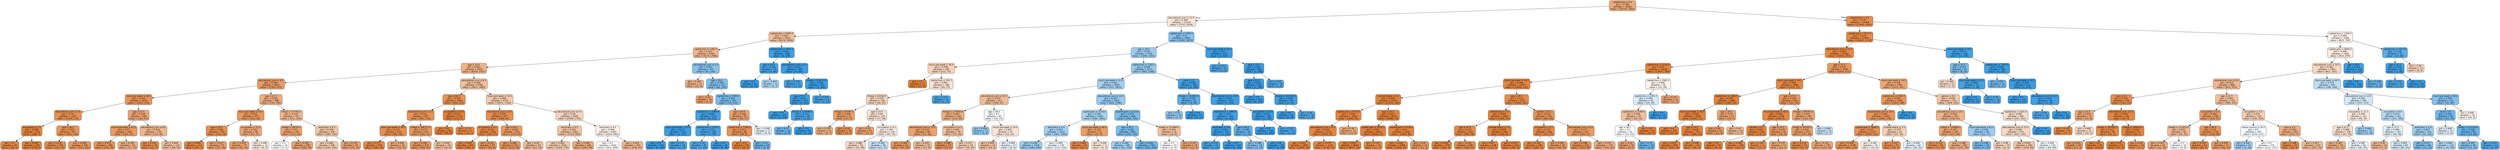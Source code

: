 digraph Tree {
node [shape=box, style="filled, rounded", color="black", fontname="helvetica"] ;
edge [fontname="helvetica"] ;
0 [label=<relationship &le; 0.5<br/>gini = 0.366<br/>samples = 32561<br/>value = [24720, 7841]>, fillcolor="#eda978"] ;
1 [label=<educational_num &le; 12.5<br/>gini = 0.495<br/>samples = 13193<br/>value = [7275, 5918]>, fillcolor="#fae7da"] ;
0 -> 1 [labeldistance=2.5, labelangle=45, headlabel="True"] ;
2 [label=<capital-gain &le; 5095.5<br/>gini = 0.442<br/>samples = 9224<br/>value = [6178, 3046]>, fillcolor="#f2bf9b"] ;
1 -> 2 ;
3 [label=<capital-loss &le; 1782.5<br/>gini = 0.417<br/>samples = 8766<br/>value = [6170, 2596]>, fillcolor="#f0b68c"] ;
2 -> 3 ;
4 [label=<age &le; 35.5<br/>gini = 0.403<br/>samples = 8435<br/>value = [6078, 2357]>, fillcolor="#efb286"] ;
3 -> 4 ;
5 [label=<educational_num &le; 9.5<br/>gini = 0.294<br/>samples = 2637<br/>value = [2165, 472]>, fillcolor="#eb9c64"] ;
4 -> 5 ;
6 [label=<hours-per-week &le; 48.5<br/>gini = 0.229<br/>samples = 1639<br/>value = [1423, 216]>, fillcolor="#e99457"] ;
5 -> 6 ;
7 [label=<educational_num &le; 7.5<br/>gini = 0.19<br/>samples = 1253<br/>value = [1120, 133]>, fillcolor="#e89051"] ;
6 -> 7 ;
8 [label=<occupation &le; 2.5<br/>gini = 0.049<br/>samples = 276<br/>value = [269, 7]>, fillcolor="#e6843e"] ;
7 -> 8 ;
9 [label=<gini = 0.1<br/>samples = 95<br/>value = [90, 5]>, fillcolor="#e68844"] ;
8 -> 9 ;
10 [label=<gini = 0.022<br/>samples = 181<br/>value = [179, 2]>, fillcolor="#e5823b"] ;
8 -> 10 ;
11 [label=<age &le; 28.5<br/>gini = 0.225<br/>samples = 977<br/>value = [851, 126]>, fillcolor="#e99456"] ;
7 -> 11 ;
12 [label=<gini = 0.134<br/>samples = 347<br/>value = [322, 25]>, fillcolor="#e78b48"] ;
11 -> 12 ;
13 [label=<gini = 0.269<br/>samples = 630<br/>value = [529, 101]>, fillcolor="#ea995f"] ;
11 -> 13 ;
14 [label=<age &le; 31.5<br/>gini = 0.338<br/>samples = 386<br/>value = [303, 83]>, fillcolor="#eca46f"] ;
6 -> 14 ;
15 [label=<hours-per-week &le; 63.5<br/>gini = 0.27<br/>samples = 230<br/>value = [193, 37]>, fillcolor="#ea995f"] ;
14 -> 15 ;
16 [label=<gini = 0.231<br/>samples = 180<br/>value = [156, 24]>, fillcolor="#e99457"] ;
15 -> 16 ;
17 [label=<gini = 0.385<br/>samples = 50<br/>value = [37, 13]>, fillcolor="#eead7f"] ;
15 -> 17 ;
18 [label=<educational_num &le; 8.5<br/>gini = 0.416<br/>samples = 156<br/>value = [110, 46]>, fillcolor="#f0b68c"] ;
14 -> 18 ;
19 [label=<gini = 0.153<br/>samples = 24<br/>value = [22, 2]>, fillcolor="#e78c4b"] ;
18 -> 19 ;
20 [label=<gini = 0.444<br/>samples = 132<br/>value = [88, 44]>, fillcolor="#f2c09c"] ;
18 -> 20 ;
21 [label=<age &le; 27.5<br/>gini = 0.381<br/>samples = 998<br/>value = [742, 256]>, fillcolor="#eeac7d"] ;
5 -> 21 ;
22 [label=<hours-per-week &le; 43.5<br/>gini = 0.252<br/>samples = 271<br/>value = [231, 40]>, fillcolor="#ea975b"] ;
21 -> 22 ;
23 [label=<age &le; 25.5<br/>gini = 0.186<br/>samples = 183<br/>value = [164, 19]>, fillcolor="#e89050"] ;
22 -> 23 ;
24 [label=<gini = 0.085<br/>samples = 112<br/>value = [107, 5]>, fillcolor="#e68742"] ;
23 -> 24 ;
25 [label=<gini = 0.317<br/>samples = 71<br/>value = [57, 14]>, fillcolor="#eba06a"] ;
23 -> 25 ;
26 [label=<occupation &le; 11.5<br/>gini = 0.363<br/>samples = 88<br/>value = [67, 21]>, fillcolor="#eda877"] ;
22 -> 26 ;
27 [label=<gini = 0.329<br/>samples = 77<br/>value = [61, 16]>, fillcolor="#eca26d"] ;
26 -> 27 ;
28 [label=<gini = 0.496<br/>samples = 11<br/>value = [6, 5]>, fillcolor="#fbeade"] ;
26 -> 28 ;
29 [label=<fnlwgt &le; 157762.5<br/>gini = 0.418<br/>samples = 727<br/>value = [511, 216]>, fillcolor="#f0b68d"] ;
21 -> 29 ;
30 [label=<fnlwgt &le; 28255.5<br/>gini = 0.34<br/>samples = 295<br/>value = [231, 64]>, fillcolor="#eca470"] ;
29 -> 30 ;
31 [label=<gini = 0.5<br/>samples = 10<br/>value = [5, 5]>, fillcolor="#ffffff"] ;
30 -> 31 ;
32 [label=<gini = 0.328<br/>samples = 285<br/>value = [226, 59]>, fillcolor="#eca26d"] ;
30 -> 32 ;
33 [label=<workclass &le; 4.5<br/>gini = 0.456<br/>samples = 432<br/>value = [280, 152]>, fillcolor="#f3c5a4"] ;
29 -> 33 ;
34 [label=<gini = 0.466<br/>samples = 385<br/>value = [243, 142]>, fillcolor="#f4cbad"] ;
33 -> 34 ;
35 [label=<gini = 0.335<br/>samples = 47<br/>value = [37, 10]>, fillcolor="#eca36f"] ;
33 -> 35 ;
36 [label=<educational_num &le; 8.5<br/>gini = 0.439<br/>samples = 5798<br/>value = [3913, 1885]>, fillcolor="#f2be98"] ;
4 -> 36 ;
37 [label=<age &le; 66.5<br/>gini = 0.202<br/>samples = 1063<br/>value = [942, 121]>, fillcolor="#e89152"] ;
36 -> 37 ;
38 [label=<educational_num &le; 5.5<br/>gini = 0.221<br/>samples = 947<br/>value = [827, 120]>, fillcolor="#e99356"] ;
37 -> 38 ;
39 [label=<hours-per-week &le; 49.5<br/>gini = 0.171<br/>samples = 510<br/>value = [462, 48]>, fillcolor="#e88e4e"] ;
38 -> 39 ;
40 [label=<gini = 0.117<br/>samples = 418<br/>value = [392, 26]>, fillcolor="#e78946"] ;
39 -> 40 ;
41 [label=<gini = 0.364<br/>samples = 92<br/>value = [70, 22]>, fillcolor="#eda977"] ;
39 -> 41 ;
42 [label=<fnlwgt &le; 368771.5<br/>gini = 0.275<br/>samples = 437<br/>value = [365, 72]>, fillcolor="#ea9a60"] ;
38 -> 42 ;
43 [label=<gini = 0.262<br/>samples = 413<br/>value = [349, 64]>, fillcolor="#ea985d"] ;
42 -> 43 ;
44 [label=<gini = 0.444<br/>samples = 24<br/>value = [16, 8]>, fillcolor="#f2c09c"] ;
42 -> 44 ;
45 [label=<occupation &le; 10.5<br/>gini = 0.017<br/>samples = 116<br/>value = [115, 1]>, fillcolor="#e5823b"] ;
37 -> 45 ;
46 [label=<gini = 0.0<br/>samples = 99<br/>value = [99, 0]>, fillcolor="#e58139"] ;
45 -> 46 ;
47 [label=<gini = 0.111<br/>samples = 17<br/>value = [16, 1]>, fillcolor="#e78945"] ;
45 -> 47 ;
48 [label=<hours-per-week &le; 34.5<br/>gini = 0.468<br/>samples = 4735<br/>value = [2971, 1764]>, fillcolor="#f4ccaf"] ;
36 -> 48 ;
49 [label=<educational_num &le; 9.5<br/>gini = 0.185<br/>samples = 427<br/>value = [383, 44]>, fillcolor="#e88f50"] ;
48 -> 49 ;
50 [label=<occupation &le; 9.5<br/>gini = 0.107<br/>samples = 264<br/>value = [249, 15]>, fillcolor="#e78945"] ;
49 -> 50 ;
51 [label=<gini = 0.065<br/>samples = 207<br/>value = [200, 7]>, fillcolor="#e68540"] ;
50 -> 51 ;
52 [label=<gini = 0.241<br/>samples = 57<br/>value = [49, 8]>, fillcolor="#e99659"] ;
50 -> 52 ;
53 [label=<age &le; 69.5<br/>gini = 0.293<br/>samples = 163<br/>value = [134, 29]>, fillcolor="#eb9c64"] ;
49 -> 53 ;
54 [label=<gini = 0.248<br/>samples = 131<br/>value = [112, 19]>, fillcolor="#e9965b"] ;
53 -> 54 ;
55 [label=<gini = 0.43<br/>samples = 32<br/>value = [22, 10]>, fillcolor="#f1ba93"] ;
53 -> 55 ;
56 [label=<educational_num &le; 9.5<br/>gini = 0.48<br/>samples = 4308<br/>value = [2588, 1720]>, fillcolor="#f6d5bd"] ;
48 -> 56 ;
57 [label=<workclass &le; 4.5<br/>gini = 0.452<br/>samples = 2401<br/>value = [1572, 829]>, fillcolor="#f3c3a1"] ;
56 -> 57 ;
58 [label=<gini = 0.463<br/>samples = 2016<br/>value = [1281, 735]>, fillcolor="#f4c9ab"] ;
57 -> 58 ;
59 [label=<gini = 0.369<br/>samples = 385<br/>value = [291, 94]>, fillcolor="#edaa79"] ;
57 -> 59 ;
60 [label=<workclass &le; 4.5<br/>gini = 0.498<br/>samples = 1907<br/>value = [1016, 891]>, fillcolor="#fcefe7"] ;
56 -> 60 ;
61 [label=<gini = 0.5<br/>samples = 1616<br/>value = [812, 804]>, fillcolor="#fffefd"] ;
60 -> 61 ;
62 [label=<gini = 0.419<br/>samples = 291<br/>value = [204, 87]>, fillcolor="#f0b78d"] ;
60 -> 62 ;
63 [label=<educational_num &le; 4.5<br/>gini = 0.401<br/>samples = 331<br/>value = [92, 239]>, fillcolor="#85c3ef"] ;
3 -> 63 ;
64 [label=<gini = 0.408<br/>samples = 14<br/>value = [10, 4]>, fillcolor="#efb388"] ;
63 -> 64 ;
65 [label=<age &le; 26.5<br/>gini = 0.384<br/>samples = 317<br/>value = [82, 235]>, fillcolor="#7ebfee"] ;
63 -> 65 ;
66 [label=<gini = 0.32<br/>samples = 10<br/>value = [8, 2]>, fillcolor="#eca06a"] ;
65 -> 66 ;
67 [label=<capital-loss &le; 1989.5<br/>gini = 0.366<br/>samples = 307<br/>value = [74, 233]>, fillcolor="#78bced"] ;
65 -> 67 ;
68 [label=<capital-loss &le; 1894.5<br/>gini = 0.069<br/>samples = 224<br/>value = [8, 216]>, fillcolor="#40a1e6"] ;
67 -> 68 ;
69 [label=<hours-per-week &le; 57.5<br/>gini = 0.017<br/>samples = 118<br/>value = [1, 117]>, fillcolor="#3b9ee5"] ;
68 -> 69 ;
70 [label=<gini = 0.0<br/>samples = 102<br/>value = [0, 102]>, fillcolor="#399de5"] ;
69 -> 70 ;
71 [label=<gini = 0.117<br/>samples = 16<br/>value = [1, 15]>, fillcolor="#46a4e7"] ;
69 -> 71 ;
72 [label=<capital-loss &le; 1939.5<br/>gini = 0.123<br/>samples = 106<br/>value = [7, 99]>, fillcolor="#47a4e7"] ;
68 -> 72 ;
73 [label=<gini = 0.18<br/>samples = 70<br/>value = [7, 63]>, fillcolor="#4fa8e8"] ;
72 -> 73 ;
74 [label=<gini = 0.0<br/>samples = 36<br/>value = [0, 36]>, fillcolor="#399de5"] ;
72 -> 74 ;
75 [label=<age &le; 64.5<br/>gini = 0.326<br/>samples = 83<br/>value = [66, 17]>, fillcolor="#eca16c"] ;
67 -> 75 ;
76 [label=<capital-loss &le; 2396.0<br/>gini = 0.213<br/>samples = 66<br/>value = [58, 8]>, fillcolor="#e99254"] ;
75 -> 76 ;
77 [label=<gini = 0.0<br/>samples = 56<br/>value = [56, 0]>, fillcolor="#e58139"] ;
76 -> 77 ;
78 [label=<gini = 0.32<br/>samples = 10<br/>value = [2, 8]>, fillcolor="#6ab6ec"] ;
76 -> 78 ;
79 [label=<gini = 0.498<br/>samples = 17<br/>value = [8, 9]>, fillcolor="#e9f4fc"] ;
75 -> 79 ;
80 [label=<capital-gain &le; 7032.5<br/>gini = 0.034<br/>samples = 458<br/>value = [8, 450]>, fillcolor="#3d9fe5"] ;
2 -> 80 ;
81 [label=<age &le; 64.0<br/>gini = 0.104<br/>samples = 73<br/>value = [4, 69]>, fillcolor="#44a3e7"] ;
80 -> 81 ;
82 [label=<gini = 0.0<br/>samples = 62<br/>value = [0, 62]>, fillcolor="#399de5"] ;
81 -> 82 ;
83 [label=<gini = 0.463<br/>samples = 11<br/>value = [4, 7]>, fillcolor="#aad5f4"] ;
81 -> 83 ;
84 [label=<educational_num &le; 6.5<br/>gini = 0.021<br/>samples = 385<br/>value = [4, 381]>, fillcolor="#3b9ee5"] ;
80 -> 84 ;
85 [label=<gini = 0.142<br/>samples = 13<br/>value = [1, 12]>, fillcolor="#49a5e7"] ;
84 -> 85 ;
86 [label=<fnlwgt &le; 378137.0<br/>gini = 0.016<br/>samples = 372<br/>value = [3, 369]>, fillcolor="#3b9ee5"] ;
84 -> 86 ;
87 [label=<age &le; 61.5<br/>gini = 0.011<br/>samples = 357<br/>value = [2, 355]>, fillcolor="#3a9ee5"] ;
86 -> 87 ;
88 [label=<gini = 0.0<br/>samples = 329<br/>value = [0, 329]>, fillcolor="#399de5"] ;
87 -> 88 ;
89 [label=<fnlwgt &le; 118599.5<br/>gini = 0.133<br/>samples = 28<br/>value = [2, 26]>, fillcolor="#48a5e7"] ;
87 -> 89 ;
90 [label=<gini = 0.32<br/>samples = 10<br/>value = [2, 8]>, fillcolor="#6ab6ec"] ;
89 -> 90 ;
91 [label=<gini = 0.0<br/>samples = 18<br/>value = [0, 18]>, fillcolor="#399de5"] ;
89 -> 91 ;
92 [label=<gini = 0.124<br/>samples = 15<br/>value = [1, 14]>, fillcolor="#47a4e7"] ;
86 -> 92 ;
93 [label=<capital-gain &le; 5095.5<br/>gini = 0.4<br/>samples = 3969<br/>value = [1097, 2872]>, fillcolor="#85c2ef"] ;
1 -> 93 ;
94 [label=<age &le; 28.5<br/>gini = 0.439<br/>samples = 3356<br/>value = [1094, 2262]>, fillcolor="#99ccf2"] ;
93 -> 94 ;
95 [label=<hours-per-week &le; 36.5<br/>gini = 0.478<br/>samples = 185<br/>value = [112, 73]>, fillcolor="#f6d3ba"] ;
94 -> 95 ;
96 [label=<gini = 0.0<br/>samples = 17<br/>value = [17, 0]>, fillcolor="#e58139"] ;
95 -> 96 ;
97 [label=<capital-loss &le; 742.5<br/>gini = 0.491<br/>samples = 168<br/>value = [95, 73]>, fillcolor="#f9e2d1"] ;
95 -> 97 ;
98 [label=<fnlwgt &le; 62036.5<br/>gini = 0.479<br/>samples = 156<br/>value = [94, 62]>, fillcolor="#f6d4bc"] ;
97 -> 98 ;
99 [label=<fnlwgt &le; 43397.5<br/>gini = 0.308<br/>samples = 21<br/>value = [17, 4]>, fillcolor="#eb9f68"] ;
98 -> 99 ;
100 [label=<gini = 0.397<br/>samples = 11<br/>value = [8, 3]>, fillcolor="#efb083"] ;
99 -> 100 ;
101 [label=<gini = 0.18<br/>samples = 10<br/>value = [9, 1]>, fillcolor="#e88f4f"] ;
99 -> 101 ;
102 [label=<age &le; 24.5<br/>gini = 0.49<br/>samples = 135<br/>value = [77, 58]>, fillcolor="#f9e0ce"] ;
98 -> 102 ;
103 [label=<gini = 0.32<br/>samples = 15<br/>value = [12, 3]>, fillcolor="#eca06a"] ;
102 -> 103 ;
104 [label=<occupation &le; 9.5<br/>gini = 0.497<br/>samples = 120<br/>value = [65, 55]>, fillcolor="#fbece1"] ;
102 -> 104 ;
105 [label=<gini = 0.486<br/>samples = 91<br/>value = [53, 38]>, fillcolor="#f8dbc7"] ;
104 -> 105 ;
106 [label=<gini = 0.485<br/>samples = 29<br/>value = [12, 17]>, fillcolor="#c5e2f7"] ;
104 -> 106 ;
107 [label=<gini = 0.153<br/>samples = 12<br/>value = [1, 11]>, fillcolor="#4ba6e7"] ;
97 -> 107 ;
108 [label=<capital-loss &le; 1782.5<br/>gini = 0.428<br/>samples = 3171<br/>value = [982, 2189]>, fillcolor="#92c9f1"] ;
94 -> 108 ;
109 [label=<hours-per-week &le; 31.0<br/>gini = 0.451<br/>samples = 2825<br/>value = [972, 1853]>, fillcolor="#a1d0f3"] ;
108 -> 109 ;
110 [label=<educational_num &le; 14.5<br/>gini = 0.431<br/>samples = 213<br/>value = [146, 67]>, fillcolor="#f1bb94"] ;
109 -> 110 ;
111 [label=<fnlwgt &le; 177858.0<br/>gini = 0.387<br/>samples = 168<br/>value = [124, 44]>, fillcolor="#eeae7f"] ;
110 -> 111 ;
112 [label=<educational_num &le; 13.5<br/>gini = 0.323<br/>samples = 89<br/>value = [71, 18]>, fillcolor="#eca16b"] ;
111 -> 112 ;
113 [label=<gini = 0.264<br/>samples = 64<br/>value = [54, 10]>, fillcolor="#ea985e"] ;
112 -> 113 ;
114 [label=<gini = 0.435<br/>samples = 25<br/>value = [17, 8]>, fillcolor="#f1bc96"] ;
112 -> 114 ;
115 [label=<occupation &le; 6.5<br/>gini = 0.442<br/>samples = 79<br/>value = [53, 26]>, fillcolor="#f2bf9a"] ;
111 -> 115 ;
116 [label=<gini = 0.208<br/>samples = 17<br/>value = [15, 2]>, fillcolor="#e89253"] ;
115 -> 116 ;
117 [label=<gini = 0.475<br/>samples = 62<br/>value = [38, 24]>, fillcolor="#f5d1b6"] ;
115 -> 117 ;
118 [label=<age &le; 58.5<br/>gini = 0.5<br/>samples = 45<br/>value = [22, 23]>, fillcolor="#f6fbfe"] ;
110 -> 118 ;
119 [label=<gini = 0.426<br/>samples = 13<br/>value = [4, 9]>, fillcolor="#91c9f1"] ;
118 -> 119 ;
120 [label=<hours-per-week &le; 18.0<br/>gini = 0.492<br/>samples = 32<br/>value = [18, 14]>, fillcolor="#f9e3d3"] ;
118 -> 120 ;
121 [label=<gini = 0.444<br/>samples = 15<br/>value = [10, 5]>, fillcolor="#f2c09c"] ;
120 -> 121 ;
122 [label=<gini = 0.498<br/>samples = 17<br/>value = [8, 9]>, fillcolor="#e9f4fc"] ;
120 -> 122 ;
123 [label=<educational_num &le; 13.5<br/>gini = 0.432<br/>samples = 2612<br/>value = [826, 1786]>, fillcolor="#95caf1"] ;
109 -> 123 ;
124 [label=<capital-gain &le; 3120.0<br/>gini = 0.459<br/>samples = 1646<br/>value = [586, 1060]>, fillcolor="#a6d3f3"] ;
123 -> 124 ;
125 [label=<workclass &le; 4.5<br/>gini = 0.453<br/>samples = 1615<br/>value = [561, 1054]>, fillcolor="#a2d1f3"] ;
124 -> 125 ;
126 [label=<gini = 0.438<br/>samples = 1376<br/>value = [446, 930]>, fillcolor="#98ccf1"] ;
125 -> 126 ;
127 [label=<gini = 0.499<br/>samples = 239<br/>value = [115, 124]>, fillcolor="#f1f8fd"] ;
125 -> 127 ;
128 [label=<hours-per-week &le; 46.0<br/>gini = 0.312<br/>samples = 31<br/>value = [25, 6]>, fillcolor="#eb9f69"] ;
124 -> 128 ;
129 [label=<gini = 0.095<br/>samples = 20<br/>value = [19, 1]>, fillcolor="#e68843"] ;
128 -> 129 ;
130 [label=<gini = 0.496<br/>samples = 11<br/>value = [6, 5]>, fillcolor="#fbeade"] ;
128 -> 130 ;
131 [label=<capital-gain &le; 1114.0<br/>gini = 0.373<br/>samples = 966<br/>value = [240, 726]>, fillcolor="#7abdee"] ;
123 -> 131 ;
132 [label=<age &le; 36.5<br/>gini = 0.362<br/>samples = 942<br/>value = [224, 718]>, fillcolor="#77bced"] ;
131 -> 132 ;
133 [label=<gini = 0.448<br/>samples = 180<br/>value = [61, 119]>, fillcolor="#9ecff2"] ;
132 -> 133 ;
134 [label=<gini = 0.336<br/>samples = 762<br/>value = [163, 599]>, fillcolor="#6fb8ec"] ;
132 -> 134 ;
135 [label=<fnlwgt &le; 121888.5<br/>gini = 0.444<br/>samples = 24<br/>value = [16, 8]>, fillcolor="#f2c09c"] ;
131 -> 135 ;
136 [label=<gini = 0.5<br/>samples = 10<br/>value = [5, 5]>, fillcolor="#ffffff"] ;
135 -> 136 ;
137 [label=<gini = 0.337<br/>samples = 14<br/>value = [11, 3]>, fillcolor="#eca36f"] ;
135 -> 137 ;
138 [label=<race &le; 1.5<br/>gini = 0.056<br/>samples = 346<br/>value = [10, 336]>, fillcolor="#3fa0e6"] ;
108 -> 138 ;
139 [label=<fnlwgt &le; 153020.0<br/>gini = 0.245<br/>samples = 21<br/>value = [3, 18]>, fillcolor="#5aade9"] ;
138 -> 139 ;
140 [label=<gini = 0.42<br/>samples = 10<br/>value = [3, 7]>, fillcolor="#8ec7f0"] ;
139 -> 140 ;
141 [label=<gini = 0.0<br/>samples = 11<br/>value = [0, 11]>, fillcolor="#399de5"] ;
139 -> 141 ;
142 [label=<educational_num &le; 13.5<br/>gini = 0.042<br/>samples = 325<br/>value = [7, 318]>, fillcolor="#3d9fe6"] ;
138 -> 142 ;
143 [label=<capital-loss &le; 1989.5<br/>gini = 0.07<br/>samples = 166<br/>value = [6, 160]>, fillcolor="#40a1e6"] ;
142 -> 143 ;
144 [label=<workclass &le; 2.0<br/>gini = 0.014<br/>samples = 137<br/>value = [1, 136]>, fillcolor="#3a9ee5"] ;
143 -> 144 ;
145 [label=<gini = 0.133<br/>samples = 14<br/>value = [1, 13]>, fillcolor="#48a5e7"] ;
144 -> 145 ;
146 [label=<gini = 0.0<br/>samples = 123<br/>value = [0, 123]>, fillcolor="#399de5"] ;
144 -> 146 ;
147 [label=<age &le; 64.0<br/>gini = 0.285<br/>samples = 29<br/>value = [5, 24]>, fillcolor="#62b1ea"] ;
143 -> 147 ;
148 [label=<gini = 0.388<br/>samples = 19<br/>value = [5, 14]>, fillcolor="#80c0ee"] ;
147 -> 148 ;
149 [label=<gini = 0.0<br/>samples = 10<br/>value = [0, 10]>, fillcolor="#399de5"] ;
147 -> 149 ;
150 [label=<occupation &le; 10.5<br/>gini = 0.012<br/>samples = 159<br/>value = [1, 158]>, fillcolor="#3a9ee5"] ;
142 -> 150 ;
151 [label=<gini = 0.0<br/>samples = 146<br/>value = [0, 146]>, fillcolor="#399de5"] ;
150 -> 151 ;
152 [label=<gini = 0.142<br/>samples = 13<br/>value = [1, 12]>, fillcolor="#49a5e7"] ;
150 -> 152 ;
153 [label=<hours-per-week &le; 22.5<br/>gini = 0.01<br/>samples = 613<br/>value = [3, 610]>, fillcolor="#3a9de5"] ;
93 -> 153 ;
154 [label=<gini = 0.153<br/>samples = 12<br/>value = [1, 11]>, fillcolor="#4ba6e7"] ;
153 -> 154 ;
155 [label=<age &le; 71.5<br/>gini = 0.007<br/>samples = 601<br/>value = [2, 599]>, fillcolor="#3a9de5"] ;
153 -> 155 ;
156 [label=<age &le; 62.5<br/>gini = 0.003<br/>samples = 591<br/>value = [1, 590]>, fillcolor="#399de5"] ;
155 -> 156 ;
157 [label=<gini = 0.0<br/>samples = 539<br/>value = [0, 539]>, fillcolor="#399de5"] ;
156 -> 157 ;
158 [label=<fnlwgt &le; 241328.5<br/>gini = 0.038<br/>samples = 52<br/>value = [1, 51]>, fillcolor="#3d9fe6"] ;
156 -> 158 ;
159 [label=<gini = 0.0<br/>samples = 42<br/>value = [0, 42]>, fillcolor="#399de5"] ;
158 -> 159 ;
160 [label=<gini = 0.18<br/>samples = 10<br/>value = [1, 9]>, fillcolor="#4fa8e8"] ;
158 -> 160 ;
161 [label=<gini = 0.18<br/>samples = 10<br/>value = [1, 9]>, fillcolor="#4fa8e8"] ;
155 -> 161 ;
162 [label=<relationship &le; 4.5<br/>gini = 0.179<br/>samples = 19368<br/>value = [17445, 1923]>, fillcolor="#e88f4f"] ;
0 -> 162 [labeldistance=2.5, labelangle=-45, headlabel="False"] ;
163 [label=<capital-gain &le; 7073.5<br/>gini = 0.124<br/>samples = 17800<br/>value = [16622, 1178]>, fillcolor="#e78a47"] ;
162 -> 163 ;
164 [label=<educational_num &le; 12.5<br/>gini = 0.095<br/>samples = 17482<br/>value = [16610, 872]>, fillcolor="#e68843"] ;
163 -> 164 ;
165 [label=<capital-loss &le; 2218.5<br/>gini = 0.05<br/>samples = 14036<br/>value = [13677, 359]>, fillcolor="#e6843e"] ;
164 -> 165 ;
166 [label=<hours-per-week &le; 44.5<br/>gini = 0.046<br/>samples = 13977<br/>value = [13646, 331]>, fillcolor="#e6843e"] ;
165 -> 166 ;
167 [label=<marital-status &le; 3.5<br/>gini = 0.028<br/>samples = 11722<br/>value = [11553, 169]>, fillcolor="#e5833c"] ;
166 -> 167 ;
168 [label=<capital-gain &le; 4718.5<br/>gini = 0.058<br/>samples = 3160<br/>value = [3065, 95]>, fillcolor="#e6853f"] ;
167 -> 168 ;
169 [label=<educational_num &le; 9.5<br/>gini = 0.056<br/>samples = 3143<br/>value = [3052, 91]>, fillcolor="#e6853f"] ;
168 -> 169 ;
170 [label=<gini = 0.041<br/>samples = 1902<br/>value = [1862, 40]>, fillcolor="#e6843d"] ;
169 -> 170 ;
171 [label=<gini = 0.079<br/>samples = 1241<br/>value = [1190, 51]>, fillcolor="#e68641"] ;
169 -> 171 ;
172 [label=<gini = 0.36<br/>samples = 17<br/>value = [13, 4]>, fillcolor="#eda876"] ;
168 -> 172 ;
173 [label=<age &le; 37.5<br/>gini = 0.017<br/>samples = 8562<br/>value = [8488, 74]>, fillcolor="#e5823b"] ;
167 -> 173 ;
174 [label=<capital-gain &le; 4718.5<br/>gini = 0.007<br/>samples = 6653<br/>value = [6628, 25]>, fillcolor="#e5813a"] ;
173 -> 174 ;
175 [label=<gini = 0.007<br/>samples = 6641<br/>value = [6617, 24]>, fillcolor="#e5813a"] ;
174 -> 175 ;
176 [label=<gini = 0.153<br/>samples = 12<br/>value = [11, 1]>, fillcolor="#e78c4b"] ;
174 -> 176 ;
177 [label=<capital-gain &le; 4718.5<br/>gini = 0.05<br/>samples = 1909<br/>value = [1860, 49]>, fillcolor="#e6843e"] ;
173 -> 177 ;
178 [label=<gini = 0.048<br/>samples = 1896<br/>value = [1849, 47]>, fillcolor="#e6843e"] ;
177 -> 178 ;
179 [label=<gini = 0.26<br/>samples = 13<br/>value = [11, 2]>, fillcolor="#ea985d"] ;
177 -> 179 ;
180 [label=<age &le; 38.5<br/>gini = 0.133<br/>samples = 2255<br/>value = [2093, 162]>, fillcolor="#e78b48"] ;
166 -> 180 ;
181 [label=<relationship &le; 2.5<br/>gini = 0.084<br/>samples = 1464<br/>value = [1400, 64]>, fillcolor="#e68742"] ;
180 -> 181 ;
182 [label=<age &le; 25.5<br/>gini = 0.115<br/>samples = 916<br/>value = [860, 56]>, fillcolor="#e78946"] ;
181 -> 182 ;
183 [label=<gini = 0.036<br/>samples = 270<br/>value = [265, 5]>, fillcolor="#e5833d"] ;
182 -> 183 ;
184 [label=<gini = 0.145<br/>samples = 646<br/>value = [595, 51]>, fillcolor="#e78c4a"] ;
182 -> 184 ;
185 [label=<marital-status &le; 3.5<br/>gini = 0.029<br/>samples = 548<br/>value = [540, 8]>, fillcolor="#e5833c"] ;
181 -> 185 ;
186 [label=<gini = 0.07<br/>samples = 138<br/>value = [133, 5]>, fillcolor="#e68640"] ;
185 -> 186 ;
187 [label=<gini = 0.015<br/>samples = 410<br/>value = [407, 3]>, fillcolor="#e5823a"] ;
185 -> 187 ;
188 [label=<gender &le; 0.5<br/>gini = 0.217<br/>samples = 791<br/>value = [693, 98]>, fillcolor="#e99355"] ;
180 -> 188 ;
189 [label=<occupation &le; 9.5<br/>gini = 0.137<br/>samples = 364<br/>value = [337, 27]>, fillcolor="#e78b49"] ;
188 -> 189 ;
190 [label=<gini = 0.105<br/>samples = 306<br/>value = [289, 17]>, fillcolor="#e78845"] ;
189 -> 190 ;
191 [label=<gini = 0.285<br/>samples = 58<br/>value = [48, 10]>, fillcolor="#ea9b62"] ;
189 -> 191 ;
192 [label=<educational_num &le; 9.5<br/>gini = 0.277<br/>samples = 427<br/>value = [356, 71]>, fillcolor="#ea9a60"] ;
188 -> 192 ;
193 [label=<gini = 0.198<br/>samples = 252<br/>value = [224, 28]>, fillcolor="#e89152"] ;
192 -> 193 ;
194 [label=<gini = 0.371<br/>samples = 175<br/>value = [132, 43]>, fillcolor="#edaa79"] ;
192 -> 194 ;
195 [label=<capital-loss &le; 2581.0<br/>gini = 0.499<br/>samples = 59<br/>value = [31, 28]>, fillcolor="#fcf3ec"] ;
165 -> 195 ;
196 [label=<capital-loss &le; 2391.5<br/>gini = 0.494<br/>samples = 45<br/>value = [20, 25]>, fillcolor="#d7ebfa"] ;
195 -> 196 ;
197 [label=<capital-loss &le; 2298.5<br/>gini = 0.444<br/>samples = 30<br/>value = [20, 10]>, fillcolor="#f2c09c"] ;
196 -> 197 ;
198 [label=<age &le; 38.5<br/>gini = 0.5<br/>samples = 20<br/>value = [10, 10]>, fillcolor="#ffffff"] ;
197 -> 198 ;
199 [label=<gini = 0.32<br/>samples = 10<br/>value = [8, 2]>, fillcolor="#eca06a"] ;
198 -> 199 ;
200 [label=<gini = 0.32<br/>samples = 10<br/>value = [2, 8]>, fillcolor="#6ab6ec"] ;
198 -> 200 ;
201 [label=<gini = 0.0<br/>samples = 10<br/>value = [10, 0]>, fillcolor="#e58139"] ;
197 -> 201 ;
202 [label=<gini = 0.0<br/>samples = 15<br/>value = [0, 15]>, fillcolor="#399de5"] ;
196 -> 202 ;
203 [label=<gini = 0.337<br/>samples = 14<br/>value = [11, 3]>, fillcolor="#eca36f"] ;
195 -> 203 ;
204 [label=<age &le; 31.5<br/>gini = 0.253<br/>samples = 3446<br/>value = [2933, 513]>, fillcolor="#ea975c"] ;
164 -> 204 ;
205 [label=<hours-per-week &le; 44.5<br/>gini = 0.092<br/>samples = 1484<br/>value = [1412, 72]>, fillcolor="#e68743"] ;
204 -> 205 ;
206 [label=<capital-loss &le; 1486.0<br/>gini = 0.036<br/>samples = 1081<br/>value = [1061, 20]>, fillcolor="#e5833d"] ;
205 -> 206 ;
207 [label=<hours-per-week &le; 39.5<br/>gini = 0.028<br/>samples = 1058<br/>value = [1043, 15]>, fillcolor="#e5833c"] ;
206 -> 207 ;
208 [label=<gini = 0.0<br/>samples = 355<br/>value = [355, 0]>, fillcolor="#e58139"] ;
207 -> 208 ;
209 [label=<age &le; 29.5<br/>gini = 0.042<br/>samples = 703<br/>value = [688, 15]>, fillcolor="#e6843d"] ;
207 -> 209 ;
210 [label=<gini = 0.033<br/>samples = 602<br/>value = [592, 10]>, fillcolor="#e5833c"] ;
209 -> 210 ;
211 [label=<gini = 0.094<br/>samples = 101<br/>value = [96, 5]>, fillcolor="#e68843"] ;
209 -> 211 ;
212 [label=<age &le; 26.5<br/>gini = 0.34<br/>samples = 23<br/>value = [18, 5]>, fillcolor="#eca470"] ;
206 -> 212 ;
213 [label=<gini = 0.26<br/>samples = 13<br/>value = [11, 2]>, fillcolor="#ea985d"] ;
212 -> 213 ;
214 [label=<gini = 0.42<br/>samples = 10<br/>value = [7, 3]>, fillcolor="#f0b78e"] ;
212 -> 214 ;
215 [label=<age &le; 27.5<br/>gini = 0.225<br/>samples = 403<br/>value = [351, 52]>, fillcolor="#e99456"] ;
205 -> 215 ;
216 [label=<hours-per-week &le; 62.5<br/>gini = 0.083<br/>samples = 208<br/>value = [199, 9]>, fillcolor="#e68742"] ;
215 -> 216 ;
217 [label=<gender &le; 0.5<br/>gini = 0.053<br/>samples = 184<br/>value = [179, 5]>, fillcolor="#e6853f"] ;
216 -> 217 ;
218 [label=<gini = 0.0<br/>samples = 76<br/>value = [76, 0]>, fillcolor="#e58139"] ;
217 -> 218 ;
219 [label=<gini = 0.088<br/>samples = 108<br/>value = [103, 5]>, fillcolor="#e68743"] ;
217 -> 219 ;
220 [label=<age &le; 25.5<br/>gini = 0.278<br/>samples = 24<br/>value = [20, 4]>, fillcolor="#ea9a61"] ;
216 -> 220 ;
221 [label=<gini = 0.165<br/>samples = 11<br/>value = [10, 1]>, fillcolor="#e88e4d"] ;
220 -> 221 ;
222 [label=<gini = 0.355<br/>samples = 13<br/>value = [10, 3]>, fillcolor="#eda774"] ;
220 -> 222 ;
223 [label=<fnlwgt &le; 390353.5<br/>gini = 0.344<br/>samples = 195<br/>value = [152, 43]>, fillcolor="#eca571"] ;
215 -> 223 ;
224 [label=<fnlwgt &le; 76143.5<br/>gini = 0.316<br/>samples = 183<br/>value = [147, 36]>, fillcolor="#eba069"] ;
223 -> 224 ;
225 [label=<gini = 0.114<br/>samples = 33<br/>value = [31, 2]>, fillcolor="#e78946"] ;
224 -> 225 ;
226 [label=<gini = 0.351<br/>samples = 150<br/>value = [116, 34]>, fillcolor="#eda673"] ;
224 -> 226 ;
227 [label=<gini = 0.486<br/>samples = 12<br/>value = [5, 7]>, fillcolor="#c6e3f8"] ;
223 -> 227 ;
228 [label=<hours-per-week &le; 43.5<br/>gini = 0.348<br/>samples = 1962<br/>value = [1521, 441]>, fillcolor="#eda672"] ;
204 -> 228 ;
229 [label=<capital-loss &le; 2365.5<br/>gini = 0.256<br/>samples = 1250<br/>value = [1062, 188]>, fillcolor="#ea975c"] ;
228 -> 229 ;
230 [label=<educational_num &le; 14.5<br/>gini = 0.246<br/>samples = 1240<br/>value = [1062, 178]>, fillcolor="#e9965a"] ;
229 -> 230 ;
231 [label=<capital-gain &le; 4668.5<br/>gini = 0.217<br/>samples = 1147<br/>value = [1005, 142]>, fillcolor="#e99355"] ;
230 -> 231 ;
232 [label=<gini = 0.208<br/>samples = 1128<br/>value = [995, 133]>, fillcolor="#e89253"] ;
231 -> 232 ;
233 [label=<gini = 0.499<br/>samples = 19<br/>value = [10, 9]>, fillcolor="#fcf2eb"] ;
231 -> 233 ;
234 [label=<marital-status &le; 3.5<br/>gini = 0.475<br/>samples = 93<br/>value = [57, 36]>, fillcolor="#f5d1b6"] ;
230 -> 234 ;
235 [label=<gini = 0.213<br/>samples = 33<br/>value = [29, 4]>, fillcolor="#e99254"] ;
234 -> 235 ;
236 [label=<gini = 0.498<br/>samples = 60<br/>value = [28, 32]>, fillcolor="#e6f3fc"] ;
234 -> 236 ;
237 [label=<gini = 0.0<br/>samples = 10<br/>value = [0, 10]>, fillcolor="#399de5"] ;
229 -> 237 ;
238 [label=<gender &le; 0.5<br/>gini = 0.458<br/>samples = 712<br/>value = [459, 253]>, fillcolor="#f3c6a6"] ;
228 -> 238 ;
239 [label=<educational_num &le; 14.5<br/>gini = 0.402<br/>samples = 327<br/>value = [236, 91]>, fillcolor="#efb285"] ;
238 -> 239 ;
240 [label=<fnlwgt &le; 120880.5<br/>gini = 0.347<br/>samples = 287<br/>value = [223, 64]>, fillcolor="#eca572"] ;
239 -> 240 ;
241 [label=<gini = 0.214<br/>samples = 82<br/>value = [72, 10]>, fillcolor="#e99254"] ;
240 -> 241 ;
242 [label=<gini = 0.388<br/>samples = 205<br/>value = [151, 54]>, fillcolor="#eeae80"] ;
240 -> 242 ;
243 [label=<hours-per-week &le; 62.5<br/>gini = 0.439<br/>samples = 40<br/>value = [13, 27]>, fillcolor="#98ccf2"] ;
239 -> 243 ;
244 [label=<gini = 0.358<br/>samples = 30<br/>value = [7, 23]>, fillcolor="#75bbed"] ;
243 -> 244 ;
245 [label=<gini = 0.48<br/>samples = 10<br/>value = [6, 4]>, fillcolor="#f6d5bd"] ;
243 -> 245 ;
246 [label=<capital-loss &le; 2351.0<br/>gini = 0.487<br/>samples = 385<br/>value = [223, 162]>, fillcolor="#f8ddc9"] ;
238 -> 246 ;
247 [label=<educational_num &le; 13.5<br/>gini = 0.482<br/>samples = 375<br/>value = [223, 152]>, fillcolor="#f7d7c0"] ;
246 -> 247 ;
248 [label=<gini = 0.451<br/>samples = 242<br/>value = [159, 83]>, fillcolor="#f3c3a0"] ;
247 -> 248 ;
249 [label=<gini = 0.499<br/>samples = 133<br/>value = [64, 69]>, fillcolor="#f1f8fd"] ;
247 -> 249 ;
250 [label=<gini = 0.0<br/>samples = 10<br/>value = [0, 10]>, fillcolor="#399de5"] ;
246 -> 250 ;
251 [label=<hours-per-week &le; 35.5<br/>gini = 0.073<br/>samples = 318<br/>value = [12, 306]>, fillcolor="#41a1e6"] ;
163 -> 251 ;
252 [label=<age &le; 35.5<br/>gini = 0.367<br/>samples = 33<br/>value = [8, 25]>, fillcolor="#78bced"] ;
251 -> 252 ;
253 [label=<gini = 0.486<br/>samples = 12<br/>value = [7, 5]>, fillcolor="#f8dbc6"] ;
252 -> 253 ;
254 [label=<hours-per-week &le; 31.0<br/>gini = 0.091<br/>samples = 21<br/>value = [1, 20]>, fillcolor="#43a2e6"] ;
252 -> 254 ;
255 [label=<gini = 0.0<br/>samples = 11<br/>value = [0, 11]>, fillcolor="#399de5"] ;
254 -> 255 ;
256 [label=<gini = 0.18<br/>samples = 10<br/>value = [1, 9]>, fillcolor="#4fa8e8"] ;
254 -> 256 ;
257 [label=<capital-gain &le; 7565.5<br/>gini = 0.028<br/>samples = 285<br/>value = [4, 281]>, fillcolor="#3c9ee5"] ;
251 -> 257 ;
258 [label=<gini = 0.337<br/>samples = 14<br/>value = [3, 11]>, fillcolor="#6fb8ec"] ;
257 -> 258 ;
259 [label=<hours-per-week &le; 58.5<br/>gini = 0.007<br/>samples = 271<br/>value = [1, 270]>, fillcolor="#3a9de5"] ;
257 -> 259 ;
260 [label=<gini = 0.0<br/>samples = 235<br/>value = [0, 235]>, fillcolor="#399de5"] ;
259 -> 260 ;
261 [label=<educational_num &le; 12.5<br/>gini = 0.054<br/>samples = 36<br/>value = [1, 35]>, fillcolor="#3fa0e6"] ;
259 -> 261 ;
262 [label=<gini = 0.18<br/>samples = 10<br/>value = [1, 9]>, fillcolor="#4fa8e8"] ;
261 -> 262 ;
263 [label=<gini = 0.0<br/>samples = 26<br/>value = [0, 26]>, fillcolor="#399de5"] ;
261 -> 263 ;
264 [label=<capital-loss &le; 1794.0<br/>gini = 0.499<br/>samples = 1568<br/>value = [823, 745]>, fillcolor="#fdf3ec"] ;
162 -> 264 ;
265 [label=<capital-gain &le; 5095.5<br/>gini = 0.496<br/>samples = 1492<br/>value = [813, 679]>, fillcolor="#fbeade"] ;
264 -> 265 ;
266 [label=<educational_num &le; 10.5<br/>gini = 0.482<br/>samples = 1363<br/>value = [811, 552]>, fillcolor="#f7d7c0"] ;
265 -> 266 ;
267 [label=<educational_num &le; 8.5<br/>gini = 0.414<br/>samples = 866<br/>value = [613, 253]>, fillcolor="#f0b58b"] ;
266 -> 267 ;
268 [label=<race &le; 2.5<br/>gini = 0.161<br/>samples = 136<br/>value = [124, 12]>, fillcolor="#e88d4c"] ;
267 -> 268 ;
269 [label=<age &le; 42.5<br/>gini = 0.353<br/>samples = 35<br/>value = [27, 8]>, fillcolor="#eda674"] ;
268 -> 269 ;
270 [label=<gini = 0.105<br/>samples = 18<br/>value = [17, 1]>, fillcolor="#e78845"] ;
269 -> 270 ;
271 [label=<gini = 0.484<br/>samples = 17<br/>value = [10, 7]>, fillcolor="#f7d9c4"] ;
269 -> 271 ;
272 [label=<educational_num &le; 5.5<br/>gini = 0.076<br/>samples = 101<br/>value = [97, 4]>, fillcolor="#e68641"] ;
268 -> 272 ;
273 [label=<fnlwgt &le; 183989.5<br/>gini = 0.127<br/>samples = 44<br/>value = [41, 3]>, fillcolor="#e78a47"] ;
272 -> 273 ;
274 [label=<gini = 0.255<br/>samples = 20<br/>value = [17, 3]>, fillcolor="#ea975c"] ;
273 -> 274 ;
275 [label=<gini = 0.0<br/>samples = 24<br/>value = [24, 0]>, fillcolor="#e58139"] ;
273 -> 275 ;
276 [label=<fnlwgt &le; 248676.5<br/>gini = 0.034<br/>samples = 57<br/>value = [56, 1]>, fillcolor="#e5833d"] ;
272 -> 276 ;
277 [label=<gini = 0.0<br/>samples = 47<br/>value = [47, 0]>, fillcolor="#e58139"] ;
276 -> 277 ;
278 [label=<gini = 0.18<br/>samples = 10<br/>value = [9, 1]>, fillcolor="#e88f4f"] ;
276 -> 278 ;
279 [label=<age &le; 31.5<br/>gini = 0.442<br/>samples = 730<br/>value = [489, 241]>, fillcolor="#f2bf9b"] ;
267 -> 279 ;
280 [label=<occupation &le; 1.0<br/>gini = 0.306<br/>samples = 196<br/>value = [159, 37]>, fillcolor="#eb9e67"] ;
279 -> 280 ;
281 [label=<fnlwgt &le; 221819.0<br/>gini = 0.433<br/>samples = 60<br/>value = [41, 19]>, fillcolor="#f1bb95"] ;
280 -> 281 ;
282 [label=<gini = 0.363<br/>samples = 42<br/>value = [32, 10]>, fillcolor="#eda877"] ;
281 -> 282 ;
283 [label=<gini = 0.5<br/>samples = 18<br/>value = [9, 9]>, fillcolor="#ffffff"] ;
281 -> 283 ;
284 [label=<age &le; 26.5<br/>gini = 0.23<br/>samples = 136<br/>value = [118, 18]>, fillcolor="#e99457"] ;
280 -> 284 ;
285 [label=<gini = 0.142<br/>samples = 65<br/>value = [60, 5]>, fillcolor="#e78c49"] ;
284 -> 285 ;
286 [label=<gini = 0.299<br/>samples = 71<br/>value = [58, 13]>, fillcolor="#eb9d65"] ;
284 -> 286 ;
287 [label=<occupation &le; 3.5<br/>gini = 0.472<br/>samples = 534<br/>value = [330, 204]>, fillcolor="#f5cfb3"] ;
279 -> 287 ;
288 [label=<native-country &le; 34.5<br/>gini = 0.5<br/>samples = 247<br/>value = [120, 127]>, fillcolor="#f4fafe"] ;
287 -> 288 ;
289 [label=<gini = 0.444<br/>samples = 15<br/>value = [5, 10]>, fillcolor="#9ccef2"] ;
288 -> 289 ;
290 [label=<gini = 0.5<br/>samples = 232<br/>value = [115, 117]>, fillcolor="#fcfdff"] ;
288 -> 290 ;
291 [label=<race &le; 3.5<br/>gini = 0.393<br/>samples = 287<br/>value = [210, 77]>, fillcolor="#efaf82"] ;
287 -> 291 ;
292 [label=<gini = 0.168<br/>samples = 54<br/>value = [49, 5]>, fillcolor="#e88e4d"] ;
291 -> 292 ;
293 [label=<gini = 0.427<br/>samples = 233<br/>value = [161, 72]>, fillcolor="#f1b992"] ;
291 -> 293 ;
294 [label=<hours-per-week &le; 44.5<br/>gini = 0.479<br/>samples = 497<br/>value = [198, 299]>, fillcolor="#bcdef6"] ;
266 -> 294 ;
295 [label=<educational_num &le; 12.5<br/>gini = 0.492<br/>samples = 382<br/>value = [167, 215]>, fillcolor="#d3e9f9"] ;
294 -> 295 ;
296 [label=<occupation &le; 11.5<br/>gini = 0.496<br/>samples = 121<br/>value = [66, 55]>, fillcolor="#fbeade"] ;
295 -> 296 ;
297 [label=<age &le; 31.5<br/>gini = 0.489<br/>samples = 106<br/>value = [61, 45]>, fillcolor="#f8decb"] ;
296 -> 297 ;
298 [label=<gini = 0.387<br/>samples = 42<br/>value = [31, 11]>, fillcolor="#eeae7f"] ;
297 -> 298 ;
299 [label=<gini = 0.498<br/>samples = 64<br/>value = [30, 34]>, fillcolor="#e8f3fc"] ;
297 -> 299 ;
300 [label=<gini = 0.444<br/>samples = 15<br/>value = [5, 10]>, fillcolor="#9ccef2"] ;
296 -> 300 ;
301 [label=<occupation &le; 8.0<br/>gini = 0.474<br/>samples = 261<br/>value = [101, 160]>, fillcolor="#b6dbf5"] ;
295 -> 301 ;
302 [label=<age &le; 27.5<br/>gini = 0.496<br/>samples = 107<br/>value = [49, 58]>, fillcolor="#e0f0fb"] ;
301 -> 302 ;
303 [label=<gini = 0.42<br/>samples = 10<br/>value = [7, 3]>, fillcolor="#f0b78e"] ;
302 -> 303 ;
304 [label=<gini = 0.491<br/>samples = 97<br/>value = [42, 55]>, fillcolor="#d0e8f9"] ;
302 -> 304 ;
305 [label=<workclass &le; 2.0<br/>gini = 0.447<br/>samples = 154<br/>value = [52, 102]>, fillcolor="#9ecff2"] ;
301 -> 305 ;
306 [label=<gini = 0.375<br/>samples = 44<br/>value = [11, 33]>, fillcolor="#7bbeee"] ;
305 -> 306 ;
307 [label=<gini = 0.468<br/>samples = 110<br/>value = [41, 69]>, fillcolor="#afd7f4"] ;
305 -> 307 ;
308 [label=<hours-per-week &le; 58.0<br/>gini = 0.394<br/>samples = 115<br/>value = [31, 84]>, fillcolor="#82c1ef"] ;
294 -> 308 ;
309 [label=<race &le; 3.0<br/>gini = 0.342<br/>samples = 96<br/>value = [21, 75]>, fillcolor="#70b8ec"] ;
308 -> 309 ;
310 [label=<gini = 0.496<br/>samples = 11<br/>value = [5, 6]>, fillcolor="#deeffb"] ;
309 -> 310 ;
311 [label=<fnlwgt &le; 167530.0<br/>gini = 0.306<br/>samples = 85<br/>value = [16, 69]>, fillcolor="#67b4eb"] ;
309 -> 311 ;
312 [label=<gini = 0.397<br/>samples = 44<br/>value = [12, 32]>, fillcolor="#83c2ef"] ;
311 -> 312 ;
313 [label=<gini = 0.176<br/>samples = 41<br/>value = [4, 37]>, fillcolor="#4ea8e8"] ;
311 -> 313 ;
314 [label=<gini = 0.499<br/>samples = 19<br/>value = [10, 9]>, fillcolor="#fcf2eb"] ;
308 -> 314 ;
315 [label=<age &le; 60.5<br/>gini = 0.031<br/>samples = 129<br/>value = [2, 127]>, fillcolor="#3c9fe5"] ;
265 -> 315 ;
316 [label=<gini = 0.0<br/>samples = 118<br/>value = [0, 118]>, fillcolor="#399de5"] ;
315 -> 316 ;
317 [label=<gini = 0.298<br/>samples = 11<br/>value = [2, 9]>, fillcolor="#65b3eb"] ;
315 -> 317 ;
318 [label=<capital-loss &le; 2017.0<br/>gini = 0.229<br/>samples = 76<br/>value = [10, 66]>, fillcolor="#57ace9"] ;
264 -> 318 ;
319 [label=<age &le; 31.5<br/>gini = 0.032<br/>samples = 61<br/>value = [1, 60]>, fillcolor="#3c9fe5"] ;
318 -> 319 ;
320 [label=<gini = 0.153<br/>samples = 12<br/>value = [1, 11]>, fillcolor="#4ba6e7"] ;
319 -> 320 ;
321 [label=<gini = 0.0<br/>samples = 49<br/>value = [0, 49]>, fillcolor="#399de5"] ;
319 -> 321 ;
322 [label=<gini = 0.48<br/>samples = 15<br/>value = [9, 6]>, fillcolor="#f6d5bd"] ;
318 -> 322 ;
}
